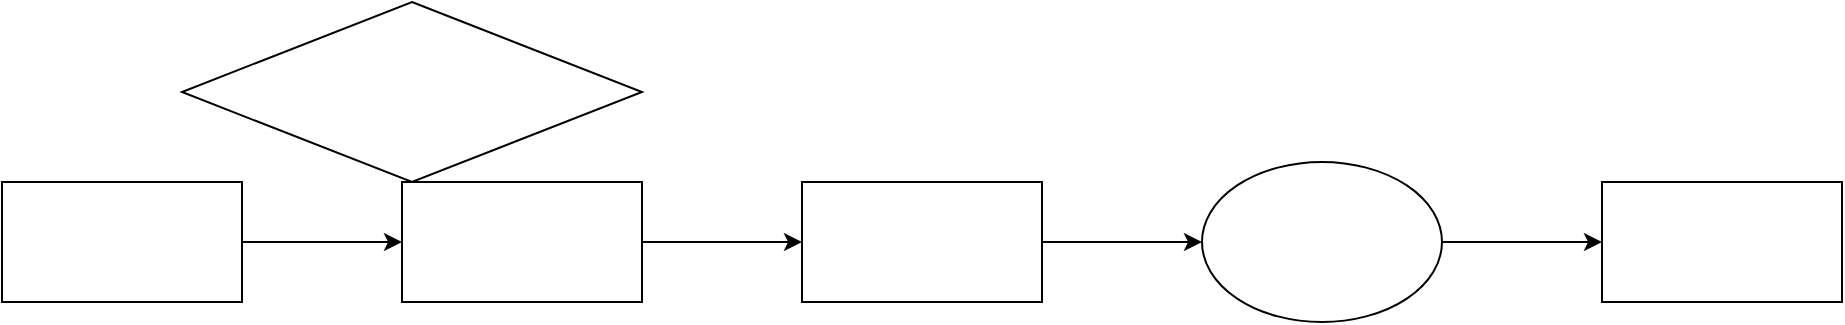 <mxfile version="13.8.6" type="github">
  <diagram id="afJ1SDbj-xvxAOhlDYZ4" name="第 1 页">
    <mxGraphModel dx="1024" dy="531" grid="1" gridSize="10" guides="1" tooltips="1" connect="1" arrows="1" fold="1" page="1" pageScale="1" pageWidth="827" pageHeight="1169" math="0" shadow="0">
      <root>
        <mxCell id="0" />
        <mxCell id="1" parent="0" />
        <mxCell id="VuKaa77P6fHyx5gGryVT-3" value="" style="edgeStyle=orthogonalEdgeStyle;rounded=0;orthogonalLoop=1;jettySize=auto;html=1;" edge="1" parent="1" source="VuKaa77P6fHyx5gGryVT-1" target="VuKaa77P6fHyx5gGryVT-2">
          <mxGeometry relative="1" as="geometry" />
        </mxCell>
        <mxCell id="VuKaa77P6fHyx5gGryVT-1" value="" style="rounded=0;whiteSpace=wrap;html=1;" vertex="1" parent="1">
          <mxGeometry x="160" y="200" width="120" height="60" as="geometry" />
        </mxCell>
        <mxCell id="VuKaa77P6fHyx5gGryVT-5" value="" style="edgeStyle=orthogonalEdgeStyle;rounded=0;orthogonalLoop=1;jettySize=auto;html=1;" edge="1" parent="1" source="VuKaa77P6fHyx5gGryVT-2" target="VuKaa77P6fHyx5gGryVT-4">
          <mxGeometry relative="1" as="geometry" />
        </mxCell>
        <mxCell id="VuKaa77P6fHyx5gGryVT-2" value="" style="rounded=0;whiteSpace=wrap;html=1;" vertex="1" parent="1">
          <mxGeometry x="360" y="200" width="120" height="60" as="geometry" />
        </mxCell>
        <mxCell id="VuKaa77P6fHyx5gGryVT-7" value="" style="edgeStyle=orthogonalEdgeStyle;rounded=0;orthogonalLoop=1;jettySize=auto;html=1;" edge="1" parent="1" source="VuKaa77P6fHyx5gGryVT-4" target="VuKaa77P6fHyx5gGryVT-6">
          <mxGeometry relative="1" as="geometry" />
        </mxCell>
        <mxCell id="VuKaa77P6fHyx5gGryVT-4" value="" style="rounded=0;whiteSpace=wrap;html=1;" vertex="1" parent="1">
          <mxGeometry x="560" y="200" width="120" height="60" as="geometry" />
        </mxCell>
        <mxCell id="VuKaa77P6fHyx5gGryVT-9" value="" style="edgeStyle=orthogonalEdgeStyle;rounded=0;orthogonalLoop=1;jettySize=auto;html=1;" edge="1" parent="1" source="VuKaa77P6fHyx5gGryVT-6" target="VuKaa77P6fHyx5gGryVT-8">
          <mxGeometry relative="1" as="geometry" />
        </mxCell>
        <mxCell id="VuKaa77P6fHyx5gGryVT-6" value="" style="ellipse;whiteSpace=wrap;html=1;rounded=0;" vertex="1" parent="1">
          <mxGeometry x="760" y="190" width="120" height="80" as="geometry" />
        </mxCell>
        <mxCell id="VuKaa77P6fHyx5gGryVT-8" value="" style="whiteSpace=wrap;html=1;rounded=0;" vertex="1" parent="1">
          <mxGeometry x="960" y="200" width="120" height="60" as="geometry" />
        </mxCell>
        <mxCell id="VuKaa77P6fHyx5gGryVT-10" value="" style="rhombus;whiteSpace=wrap;html=1;" vertex="1" parent="1">
          <mxGeometry x="250" y="110" width="230" height="90" as="geometry" />
        </mxCell>
      </root>
    </mxGraphModel>
  </diagram>
</mxfile>

